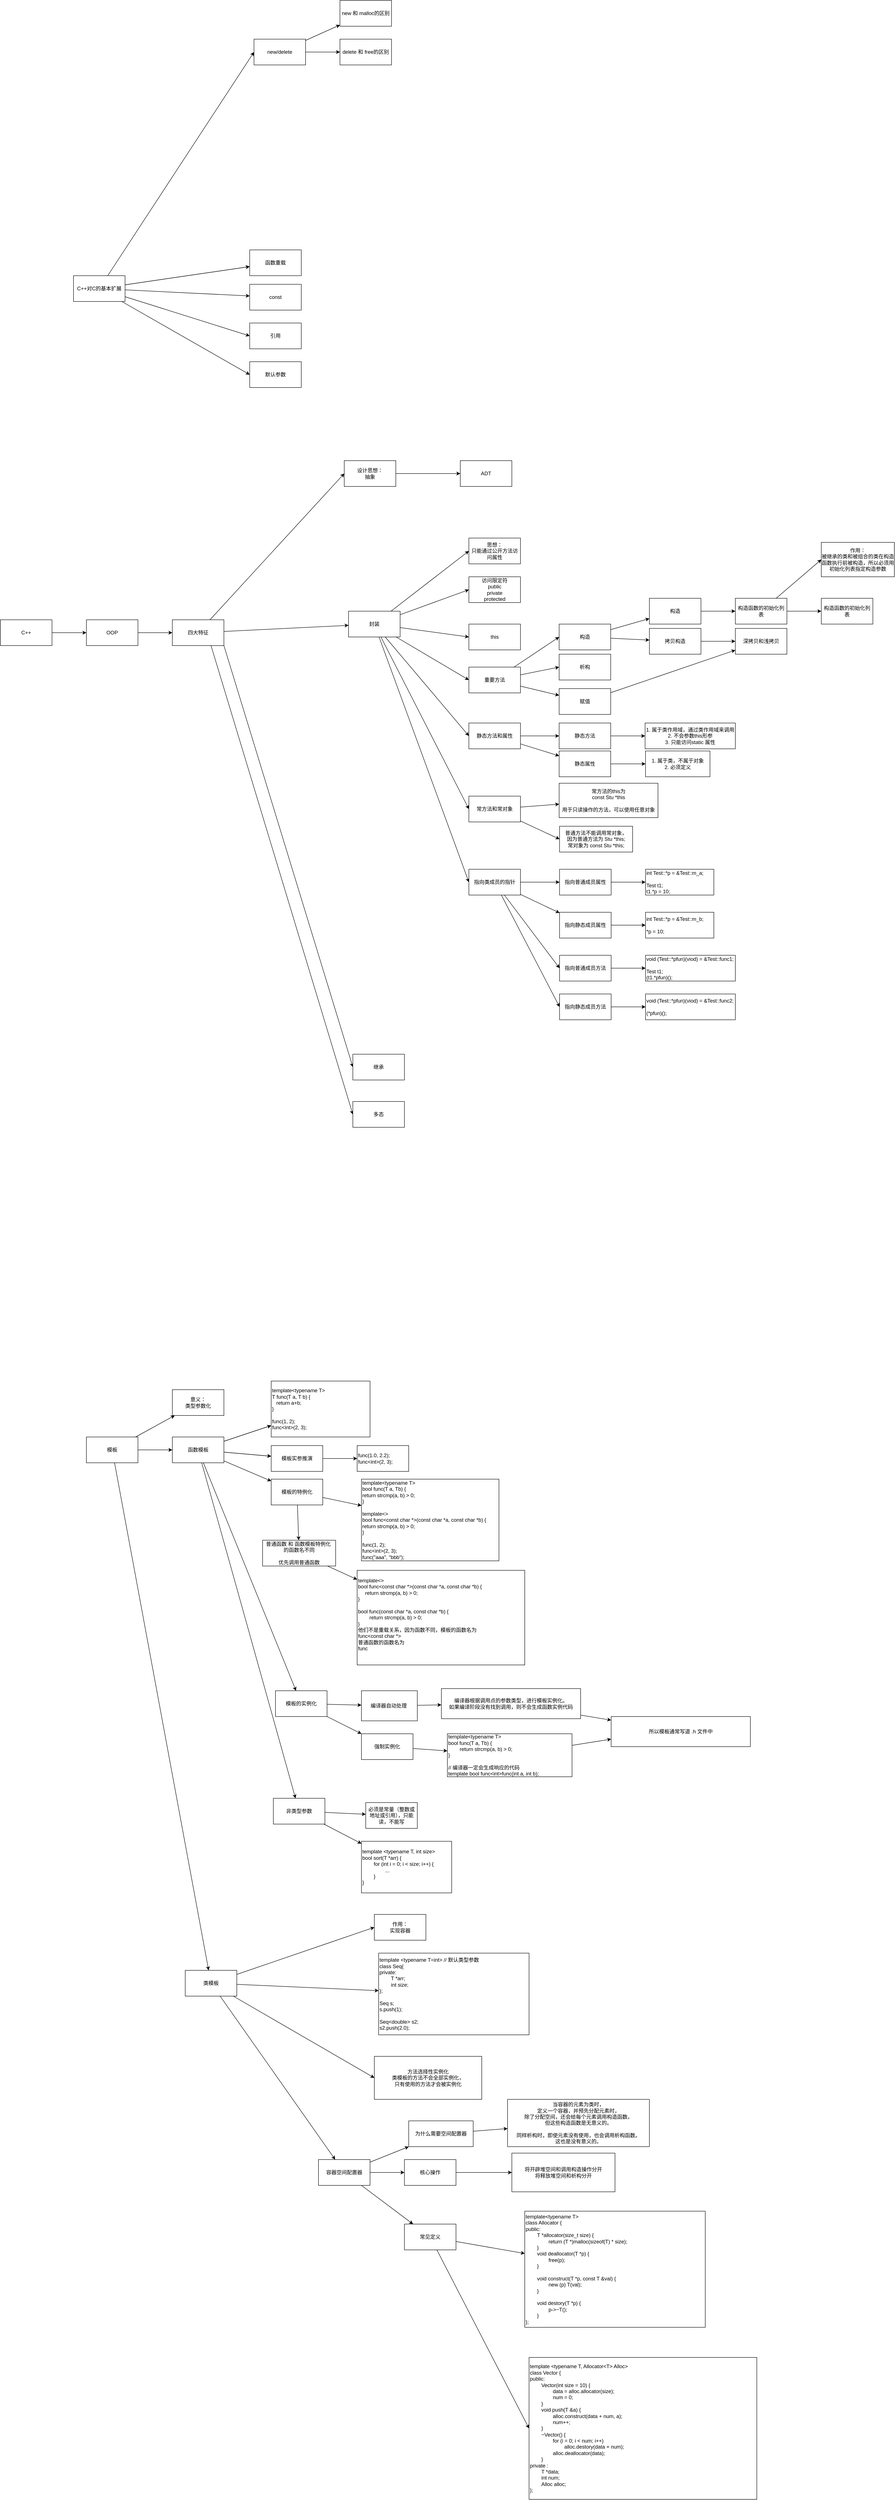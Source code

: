 <mxfile version="20.3.0" type="device"><diagram id="DjnPQWbM5K5IW1WvPu4P" name="第 1 页"><mxGraphModel dx="1135" dy="1884" grid="1" gridSize="10" guides="1" tooltips="1" connect="1" arrows="1" fold="1" page="1" pageScale="1" pageWidth="827" pageHeight="1169" math="0" shadow="0"><root><mxCell id="0"/><mxCell id="1" parent="0"/><mxCell id="Xo86-TXt9yJY_8ii78-q-4" value="" style="rounded=0;orthogonalLoop=1;jettySize=auto;html=1;" parent="1" source="Xo86-TXt9yJY_8ii78-q-1" target="Xo86-TXt9yJY_8ii78-q-3" edge="1"><mxGeometry relative="1" as="geometry"/></mxCell><mxCell id="Xo86-TXt9yJY_8ii78-q-1" value="C++" style="rounded=0;whiteSpace=wrap;html=1;" parent="1" vertex="1"><mxGeometry x="80" y="280" width="120" height="60" as="geometry"/></mxCell><mxCell id="Xo86-TXt9yJY_8ii78-q-6" value="" style="rounded=0;orthogonalLoop=1;jettySize=auto;html=1;" parent="1" source="Xo86-TXt9yJY_8ii78-q-3" target="Xo86-TXt9yJY_8ii78-q-5" edge="1"><mxGeometry relative="1" as="geometry"/></mxCell><mxCell id="Xo86-TXt9yJY_8ii78-q-3" value="OOP" style="rounded=0;whiteSpace=wrap;html=1;" parent="1" vertex="1"><mxGeometry x="280" y="280" width="120" height="60" as="geometry"/></mxCell><mxCell id="Xo86-TXt9yJY_8ii78-q-8" value="" style="rounded=0;orthogonalLoop=1;jettySize=auto;html=1;entryX=0;entryY=0.5;entryDx=0;entryDy=0;" parent="1" source="Xo86-TXt9yJY_8ii78-q-5" target="Xo86-TXt9yJY_8ii78-q-7" edge="1"><mxGeometry relative="1" as="geometry"/></mxCell><mxCell id="Xo86-TXt9yJY_8ii78-q-12" value="" style="rounded=0;orthogonalLoop=1;jettySize=auto;html=1;" parent="1" source="Xo86-TXt9yJY_8ii78-q-5" target="Xo86-TXt9yJY_8ii78-q-11" edge="1"><mxGeometry relative="1" as="geometry"/></mxCell><mxCell id="Xo86-TXt9yJY_8ii78-q-14" value="" style="rounded=0;orthogonalLoop=1;jettySize=auto;html=1;entryX=0;entryY=0.5;entryDx=0;entryDy=0;exitX=1;exitY=1;exitDx=0;exitDy=0;" parent="1" source="Xo86-TXt9yJY_8ii78-q-5" target="Xo86-TXt9yJY_8ii78-q-13" edge="1"><mxGeometry relative="1" as="geometry"/></mxCell><mxCell id="Xo86-TXt9yJY_8ii78-q-16" value="" style="rounded=0;orthogonalLoop=1;jettySize=auto;html=1;entryX=0;entryY=0.5;entryDx=0;entryDy=0;exitX=0.75;exitY=1;exitDx=0;exitDy=0;" parent="1" source="Xo86-TXt9yJY_8ii78-q-5" target="Xo86-TXt9yJY_8ii78-q-15" edge="1"><mxGeometry relative="1" as="geometry"/></mxCell><mxCell id="Xo86-TXt9yJY_8ii78-q-5" value="四大特征" style="rounded=0;whiteSpace=wrap;html=1;" parent="1" vertex="1"><mxGeometry x="480" y="280" width="120" height="60" as="geometry"/></mxCell><mxCell id="Xo86-TXt9yJY_8ii78-q-18" value="" style="rounded=0;orthogonalLoop=1;jettySize=auto;html=1;" parent="1" source="Xo86-TXt9yJY_8ii78-q-7" target="Xo86-TXt9yJY_8ii78-q-17" edge="1"><mxGeometry relative="1" as="geometry"/></mxCell><mxCell id="Xo86-TXt9yJY_8ii78-q-7" value="设计思想：&lt;br&gt;抽象" style="rounded=0;whiteSpace=wrap;html=1;" parent="1" vertex="1"><mxGeometry x="880" y="-90" width="120" height="60" as="geometry"/></mxCell><mxCell id="Xo86-TXt9yJY_8ii78-q-20" value="" style="rounded=0;orthogonalLoop=1;jettySize=auto;html=1;entryX=0;entryY=0.5;entryDx=0;entryDy=0;" parent="1" source="Xo86-TXt9yJY_8ii78-q-11" target="Xo86-TXt9yJY_8ii78-q-19" edge="1"><mxGeometry relative="1" as="geometry"/></mxCell><mxCell id="Xo86-TXt9yJY_8ii78-q-81" style="rounded=0;orthogonalLoop=1;jettySize=auto;html=1;entryX=0;entryY=0.5;entryDx=0;entryDy=0;" parent="1" source="Xo86-TXt9yJY_8ii78-q-11" target="Xo86-TXt9yJY_8ii78-q-21" edge="1"><mxGeometry relative="1" as="geometry"/></mxCell><mxCell id="Xo86-TXt9yJY_8ii78-q-82" style="rounded=0;orthogonalLoop=1;jettySize=auto;html=1;entryX=0;entryY=0.5;entryDx=0;entryDy=0;" parent="1" source="Xo86-TXt9yJY_8ii78-q-11" target="Xo86-TXt9yJY_8ii78-q-24" edge="1"><mxGeometry relative="1" as="geometry"/></mxCell><mxCell id="Xo86-TXt9yJY_8ii78-q-83" style="rounded=0;orthogonalLoop=1;jettySize=auto;html=1;entryX=0;entryY=0.5;entryDx=0;entryDy=0;" parent="1" source="Xo86-TXt9yJY_8ii78-q-11" target="Xo86-TXt9yJY_8ii78-q-26" edge="1"><mxGeometry relative="1" as="geometry"/></mxCell><mxCell id="Xo86-TXt9yJY_8ii78-q-84" style="rounded=0;orthogonalLoop=1;jettySize=auto;html=1;entryX=0;entryY=0.5;entryDx=0;entryDy=0;" parent="1" source="Xo86-TXt9yJY_8ii78-q-11" target="Xo86-TXt9yJY_8ii78-q-60" edge="1"><mxGeometry relative="1" as="geometry"/></mxCell><mxCell id="Xo86-TXt9yJY_8ii78-q-85" style="rounded=0;orthogonalLoop=1;jettySize=auto;html=1;entryX=0;entryY=0.5;entryDx=0;entryDy=0;" parent="1" source="Xo86-TXt9yJY_8ii78-q-11" target="Xo86-TXt9yJY_8ii78-q-71" edge="1"><mxGeometry relative="1" as="geometry"/></mxCell><mxCell id="Xo86-TXt9yJY_8ii78-q-87" value="" style="rounded=0;orthogonalLoop=1;jettySize=auto;html=1;entryX=0;entryY=0.5;entryDx=0;entryDy=0;" parent="1" source="Xo86-TXt9yJY_8ii78-q-11" target="Xo86-TXt9yJY_8ii78-q-86" edge="1"><mxGeometry relative="1" as="geometry"/></mxCell><mxCell id="Xo86-TXt9yJY_8ii78-q-11" value="封装" style="rounded=0;whiteSpace=wrap;html=1;" parent="1" vertex="1"><mxGeometry x="890" y="260" width="120" height="60" as="geometry"/></mxCell><mxCell id="Xo86-TXt9yJY_8ii78-q-13" value="继承" style="rounded=0;whiteSpace=wrap;html=1;" parent="1" vertex="1"><mxGeometry x="900" y="1290" width="120" height="60" as="geometry"/></mxCell><mxCell id="Xo86-TXt9yJY_8ii78-q-15" value="多态" style="rounded=0;whiteSpace=wrap;html=1;" parent="1" vertex="1"><mxGeometry x="900" y="1400" width="120" height="60" as="geometry"/></mxCell><mxCell id="Xo86-TXt9yJY_8ii78-q-17" value="ADT" style="rounded=0;whiteSpace=wrap;html=1;" parent="1" vertex="1"><mxGeometry x="1150" y="-90" width="120" height="60" as="geometry"/></mxCell><mxCell id="Xo86-TXt9yJY_8ii78-q-19" value="思想：&lt;br&gt;只能通过公开方法访问属性" style="rounded=0;whiteSpace=wrap;html=1;" parent="1" vertex="1"><mxGeometry x="1170" y="90" width="120" height="60" as="geometry"/></mxCell><mxCell id="Xo86-TXt9yJY_8ii78-q-21" value="访问限定符&lt;br&gt;public&lt;br&gt;private&lt;br&gt;protected" style="rounded=0;whiteSpace=wrap;html=1;" parent="1" vertex="1"><mxGeometry x="1170" y="180" width="120" height="60" as="geometry"/></mxCell><mxCell id="Xo86-TXt9yJY_8ii78-q-24" value="this" style="rounded=0;whiteSpace=wrap;html=1;" parent="1" vertex="1"><mxGeometry x="1170" y="290" width="120" height="60" as="geometry"/></mxCell><mxCell id="Xo86-TXt9yJY_8ii78-q-29" value="" style="rounded=0;orthogonalLoop=1;jettySize=auto;html=1;entryX=0;entryY=0.5;entryDx=0;entryDy=0;" parent="1" source="Xo86-TXt9yJY_8ii78-q-26" target="Xo86-TXt9yJY_8ii78-q-28" edge="1"><mxGeometry relative="1" as="geometry"/></mxCell><mxCell id="Xo86-TXt9yJY_8ii78-q-31" value="" style="rounded=0;orthogonalLoop=1;jettySize=auto;html=1;entryX=0;entryY=0.5;entryDx=0;entryDy=0;" parent="1" source="Xo86-TXt9yJY_8ii78-q-26" target="Xo86-TXt9yJY_8ii78-q-30" edge="1"><mxGeometry relative="1" as="geometry"/></mxCell><mxCell id="Xo86-TXt9yJY_8ii78-q-39" value="" style="rounded=0;orthogonalLoop=1;jettySize=auto;html=1;" parent="1" source="Xo86-TXt9yJY_8ii78-q-26" target="Xo86-TXt9yJY_8ii78-q-38" edge="1"><mxGeometry relative="1" as="geometry"/></mxCell><mxCell id="Xo86-TXt9yJY_8ii78-q-26" value="重要方法" style="rounded=0;whiteSpace=wrap;html=1;" parent="1" vertex="1"><mxGeometry x="1170" y="390" width="120" height="60" as="geometry"/></mxCell><mxCell id="Xo86-TXt9yJY_8ii78-q-33" value="" style="rounded=0;orthogonalLoop=1;jettySize=auto;html=1;" parent="1" source="Xo86-TXt9yJY_8ii78-q-28" target="Xo86-TXt9yJY_8ii78-q-32" edge="1"><mxGeometry relative="1" as="geometry"/></mxCell><mxCell id="Xo86-TXt9yJY_8ii78-q-35" value="" style="rounded=0;orthogonalLoop=1;jettySize=auto;html=1;" parent="1" source="Xo86-TXt9yJY_8ii78-q-28" target="Xo86-TXt9yJY_8ii78-q-34" edge="1"><mxGeometry relative="1" as="geometry"/></mxCell><mxCell id="Xo86-TXt9yJY_8ii78-q-28" value="构造" style="rounded=0;whiteSpace=wrap;html=1;" parent="1" vertex="1"><mxGeometry x="1380" y="290" width="120" height="60" as="geometry"/></mxCell><mxCell id="Xo86-TXt9yJY_8ii78-q-30" value="析构" style="rounded=0;whiteSpace=wrap;html=1;" parent="1" vertex="1"><mxGeometry x="1380" y="360" width="120" height="60" as="geometry"/></mxCell><mxCell id="Xo86-TXt9yJY_8ii78-q-55" value="" style="rounded=0;orthogonalLoop=1;jettySize=auto;html=1;" parent="1" source="Xo86-TXt9yJY_8ii78-q-32" target="Xo86-TXt9yJY_8ii78-q-54" edge="1"><mxGeometry relative="1" as="geometry"/></mxCell><mxCell id="Xo86-TXt9yJY_8ii78-q-32" value="构造" style="rounded=0;whiteSpace=wrap;html=1;" parent="1" vertex="1"><mxGeometry x="1590" y="230" width="120" height="60" as="geometry"/></mxCell><mxCell id="Xo86-TXt9yJY_8ii78-q-37" value="" style="rounded=0;orthogonalLoop=1;jettySize=auto;html=1;" parent="1" source="Xo86-TXt9yJY_8ii78-q-34" target="Xo86-TXt9yJY_8ii78-q-36" edge="1"><mxGeometry relative="1" as="geometry"/></mxCell><mxCell id="Xo86-TXt9yJY_8ii78-q-34" value="拷贝构造" style="rounded=0;whiteSpace=wrap;html=1;" parent="1" vertex="1"><mxGeometry x="1590" y="300" width="120" height="60" as="geometry"/></mxCell><mxCell id="Xo86-TXt9yJY_8ii78-q-36" value="深拷贝和浅拷贝" style="rounded=0;whiteSpace=wrap;html=1;" parent="1" vertex="1"><mxGeometry x="1790" y="300" width="120" height="60" as="geometry"/></mxCell><mxCell id="Xo86-TXt9yJY_8ii78-q-40" style="rounded=0;orthogonalLoop=1;jettySize=auto;html=1;" parent="1" source="Xo86-TXt9yJY_8ii78-q-38" target="Xo86-TXt9yJY_8ii78-q-36" edge="1"><mxGeometry relative="1" as="geometry"/></mxCell><mxCell id="Xo86-TXt9yJY_8ii78-q-38" value="赋值" style="rounded=0;whiteSpace=wrap;html=1;" parent="1" vertex="1"><mxGeometry x="1380" y="440" width="120" height="60" as="geometry"/></mxCell><mxCell id="Xo86-TXt9yJY_8ii78-q-43" value="" style="rounded=0;orthogonalLoop=1;jettySize=auto;html=1;entryX=0;entryY=0.5;entryDx=0;entryDy=0;" parent="1" source="Xo86-TXt9yJY_8ii78-q-41" target="Xo86-TXt9yJY_8ii78-q-42" edge="1"><mxGeometry relative="1" as="geometry"/></mxCell><mxCell id="Xo86-TXt9yJY_8ii78-q-45" value="" style="rounded=0;orthogonalLoop=1;jettySize=auto;html=1;" parent="1" source="Xo86-TXt9yJY_8ii78-q-41" target="Xo86-TXt9yJY_8ii78-q-44" edge="1"><mxGeometry relative="1" as="geometry"/></mxCell><mxCell id="Xo86-TXt9yJY_8ii78-q-46" value="" style="rounded=0;orthogonalLoop=1;jettySize=auto;html=1;" parent="1" source="Xo86-TXt9yJY_8ii78-q-41" target="Xo86-TXt9yJY_8ii78-q-44" edge="1"><mxGeometry relative="1" as="geometry"/></mxCell><mxCell id="Xo86-TXt9yJY_8ii78-q-48" value="" style="rounded=0;orthogonalLoop=1;jettySize=auto;html=1;" parent="1" source="Xo86-TXt9yJY_8ii78-q-41" target="Xo86-TXt9yJY_8ii78-q-47" edge="1"><mxGeometry relative="1" as="geometry"/></mxCell><mxCell id="Xo86-TXt9yJY_8ii78-q-50" value="" style="rounded=0;orthogonalLoop=1;jettySize=auto;html=1;entryX=0;entryY=0.5;entryDx=0;entryDy=0;" parent="1" source="Xo86-TXt9yJY_8ii78-q-41" target="Xo86-TXt9yJY_8ii78-q-49" edge="1"><mxGeometry relative="1" as="geometry"/></mxCell><mxCell id="Xo86-TXt9yJY_8ii78-q-52" value="" style="rounded=0;orthogonalLoop=1;jettySize=auto;html=1;entryX=0;entryY=0.5;entryDx=0;entryDy=0;" parent="1" source="Xo86-TXt9yJY_8ii78-q-41" target="Xo86-TXt9yJY_8ii78-q-51" edge="1"><mxGeometry relative="1" as="geometry"/></mxCell><mxCell id="Xo86-TXt9yJY_8ii78-q-41" value="C++对C的基本扩展" style="rounded=0;whiteSpace=wrap;html=1;" parent="1" vertex="1"><mxGeometry x="250" y="-520" width="120" height="60" as="geometry"/></mxCell><mxCell id="Y9h3eRXrMILJfTofkGzg-72" value="" style="edgeStyle=none;rounded=0;orthogonalLoop=1;jettySize=auto;html=1;" edge="1" parent="1" source="Xo86-TXt9yJY_8ii78-q-42" target="Y9h3eRXrMILJfTofkGzg-71"><mxGeometry relative="1" as="geometry"/></mxCell><mxCell id="Y9h3eRXrMILJfTofkGzg-74" value="" style="edgeStyle=none;rounded=0;orthogonalLoop=1;jettySize=auto;html=1;" edge="1" parent="1" source="Xo86-TXt9yJY_8ii78-q-42" target="Y9h3eRXrMILJfTofkGzg-73"><mxGeometry relative="1" as="geometry"/></mxCell><mxCell id="Xo86-TXt9yJY_8ii78-q-42" value="new/delete" style="rounded=0;whiteSpace=wrap;html=1;" parent="1" vertex="1"><mxGeometry x="670" y="-1070" width="120" height="60" as="geometry"/></mxCell><mxCell id="Xo86-TXt9yJY_8ii78-q-44" value="函数重载" style="rounded=0;whiteSpace=wrap;html=1;" parent="1" vertex="1"><mxGeometry x="660" y="-580" width="120" height="60" as="geometry"/></mxCell><mxCell id="Xo86-TXt9yJY_8ii78-q-47" value="const" style="rounded=0;whiteSpace=wrap;html=1;" parent="1" vertex="1"><mxGeometry x="660" y="-500" width="120" height="60" as="geometry"/></mxCell><mxCell id="Xo86-TXt9yJY_8ii78-q-49" value="引用" style="rounded=0;whiteSpace=wrap;html=1;" parent="1" vertex="1"><mxGeometry x="660" y="-410" width="120" height="60" as="geometry"/></mxCell><mxCell id="Xo86-TXt9yJY_8ii78-q-51" value="默认参数" style="rounded=0;whiteSpace=wrap;html=1;" parent="1" vertex="1"><mxGeometry x="660" y="-320" width="120" height="60" as="geometry"/></mxCell><mxCell id="Xo86-TXt9yJY_8ii78-q-57" value="" style="rounded=0;orthogonalLoop=1;jettySize=auto;html=1;entryX=0;entryY=0.5;entryDx=0;entryDy=0;" parent="1" source="Xo86-TXt9yJY_8ii78-q-54" target="Xo86-TXt9yJY_8ii78-q-56" edge="1"><mxGeometry relative="1" as="geometry"/></mxCell><mxCell id="Xo86-TXt9yJY_8ii78-q-59" value="" style="rounded=0;orthogonalLoop=1;jettySize=auto;html=1;" parent="1" source="Xo86-TXt9yJY_8ii78-q-54" target="Xo86-TXt9yJY_8ii78-q-58" edge="1"><mxGeometry relative="1" as="geometry"/></mxCell><mxCell id="Xo86-TXt9yJY_8ii78-q-54" value="构造函数的初始化列表" style="rounded=0;whiteSpace=wrap;html=1;" parent="1" vertex="1"><mxGeometry x="1790" y="230" width="120" height="60" as="geometry"/></mxCell><mxCell id="Xo86-TXt9yJY_8ii78-q-56" value="作用：&lt;br&gt;被继承的类和被组合的类在构造函数执行前被构造，所以必须用初始化列表指定构造参数" style="whiteSpace=wrap;html=1;rounded=0;" parent="1" vertex="1"><mxGeometry x="1990" y="100" width="170" height="80" as="geometry"/></mxCell><mxCell id="Xo86-TXt9yJY_8ii78-q-58" value="构造函数的初始化列表" style="rounded=0;whiteSpace=wrap;html=1;" parent="1" vertex="1"><mxGeometry x="1990" y="230" width="120" height="60" as="geometry"/></mxCell><mxCell id="Xo86-TXt9yJY_8ii78-q-63" value="" style="rounded=0;orthogonalLoop=1;jettySize=auto;html=1;" parent="1" source="Xo86-TXt9yJY_8ii78-q-60" target="Xo86-TXt9yJY_8ii78-q-62" edge="1"><mxGeometry relative="1" as="geometry"/></mxCell><mxCell id="Xo86-TXt9yJY_8ii78-q-67" value="" style="rounded=0;orthogonalLoop=1;jettySize=auto;html=1;" parent="1" source="Xo86-TXt9yJY_8ii78-q-60" target="Xo86-TXt9yJY_8ii78-q-66" edge="1"><mxGeometry relative="1" as="geometry"/></mxCell><mxCell id="Xo86-TXt9yJY_8ii78-q-60" value="静态方法和属性" style="rounded=0;whiteSpace=wrap;html=1;" parent="1" vertex="1"><mxGeometry x="1170" y="520" width="120" height="60" as="geometry"/></mxCell><mxCell id="Xo86-TXt9yJY_8ii78-q-65" value="" style="rounded=0;orthogonalLoop=1;jettySize=auto;html=1;" parent="1" source="Xo86-TXt9yJY_8ii78-q-62" target="Xo86-TXt9yJY_8ii78-q-64" edge="1"><mxGeometry relative="1" as="geometry"/></mxCell><mxCell id="Xo86-TXt9yJY_8ii78-q-62" value="静态方法" style="rounded=0;whiteSpace=wrap;html=1;" parent="1" vertex="1"><mxGeometry x="1380" y="520" width="120" height="60" as="geometry"/></mxCell><mxCell id="Xo86-TXt9yJY_8ii78-q-64" value="1. 属于类作用域，通过类作用域来调用&lt;br&gt;2. 不会参数this形参&lt;br&gt;3. 只能访问static 属性" style="rounded=0;whiteSpace=wrap;html=1;" parent="1" vertex="1"><mxGeometry x="1580" y="520" width="210" height="60" as="geometry"/></mxCell><mxCell id="Xo86-TXt9yJY_8ii78-q-69" value="" style="rounded=0;orthogonalLoop=1;jettySize=auto;html=1;" parent="1" source="Xo86-TXt9yJY_8ii78-q-66" target="Xo86-TXt9yJY_8ii78-q-68" edge="1"><mxGeometry relative="1" as="geometry"/></mxCell><mxCell id="Xo86-TXt9yJY_8ii78-q-66" value="静态属性" style="rounded=0;whiteSpace=wrap;html=1;" parent="1" vertex="1"><mxGeometry x="1380" y="585" width="120" height="60" as="geometry"/></mxCell><mxCell id="Xo86-TXt9yJY_8ii78-q-68" value="1. 属于类，不属于对象&lt;br&gt;2. 必须定义" style="rounded=0;whiteSpace=wrap;html=1;" parent="1" vertex="1"><mxGeometry x="1581" y="585" width="150" height="60" as="geometry"/></mxCell><mxCell id="Xo86-TXt9yJY_8ii78-q-74" value="" style="rounded=0;orthogonalLoop=1;jettySize=auto;html=1;" parent="1" source="Xo86-TXt9yJY_8ii78-q-71" target="Xo86-TXt9yJY_8ii78-q-73" edge="1"><mxGeometry relative="1" as="geometry"/></mxCell><mxCell id="Xo86-TXt9yJY_8ii78-q-76" value="" style="rounded=0;orthogonalLoop=1;jettySize=auto;html=1;entryX=0;entryY=0.5;entryDx=0;entryDy=0;" parent="1" source="Xo86-TXt9yJY_8ii78-q-71" target="Xo86-TXt9yJY_8ii78-q-75" edge="1"><mxGeometry relative="1" as="geometry"/></mxCell><mxCell id="Xo86-TXt9yJY_8ii78-q-71" value="常方法和常对象" style="rounded=0;whiteSpace=wrap;html=1;" parent="1" vertex="1"><mxGeometry x="1170" y="690" width="120" height="60" as="geometry"/></mxCell><mxCell id="Xo86-TXt9yJY_8ii78-q-73" value="常方法的this为&lt;br&gt;const Stu *this&lt;br&gt;&lt;br&gt;用于只读操作的方法，可以使用任意对象" style="rounded=0;whiteSpace=wrap;html=1;" parent="1" vertex="1"><mxGeometry x="1380" y="660" width="230" height="80" as="geometry"/></mxCell><mxCell id="Xo86-TXt9yJY_8ii78-q-75" value="普通方法不能调用常对象，&lt;br&gt;因为普通方法为 Stu *this;&lt;br&gt;常对象为 const Stu *this;" style="rounded=0;whiteSpace=wrap;html=1;" parent="1" vertex="1"><mxGeometry x="1381" y="760" width="170" height="60" as="geometry"/></mxCell><mxCell id="Xo86-TXt9yJY_8ii78-q-89" value="" style="rounded=0;orthogonalLoop=1;jettySize=auto;html=1;" parent="1" source="Xo86-TXt9yJY_8ii78-q-86" target="Xo86-TXt9yJY_8ii78-q-88" edge="1"><mxGeometry relative="1" as="geometry"/></mxCell><mxCell id="Xo86-TXt9yJY_8ii78-q-93" value="" style="rounded=0;orthogonalLoop=1;jettySize=auto;html=1;" parent="1" source="Xo86-TXt9yJY_8ii78-q-86" target="Xo86-TXt9yJY_8ii78-q-92" edge="1"><mxGeometry relative="1" as="geometry"/></mxCell><mxCell id="Xo86-TXt9yJY_8ii78-q-97" value="" style="rounded=0;orthogonalLoop=1;jettySize=auto;html=1;entryX=0;entryY=0.5;entryDx=0;entryDy=0;" parent="1" source="Xo86-TXt9yJY_8ii78-q-86" target="Xo86-TXt9yJY_8ii78-q-96" edge="1"><mxGeometry relative="1" as="geometry"/></mxCell><mxCell id="Xo86-TXt9yJY_8ii78-q-101" style="rounded=0;orthogonalLoop=1;jettySize=auto;html=1;entryX=0;entryY=0.5;entryDx=0;entryDy=0;" parent="1" source="Xo86-TXt9yJY_8ii78-q-86" target="Xo86-TXt9yJY_8ii78-q-100" edge="1"><mxGeometry relative="1" as="geometry"/></mxCell><mxCell id="Xo86-TXt9yJY_8ii78-q-86" value="指向类成员的指针" style="rounded=0;whiteSpace=wrap;html=1;" parent="1" vertex="1"><mxGeometry x="1170" y="860" width="120" height="60" as="geometry"/></mxCell><mxCell id="Xo86-TXt9yJY_8ii78-q-91" value="" style="rounded=0;orthogonalLoop=1;jettySize=auto;html=1;" parent="1" source="Xo86-TXt9yJY_8ii78-q-88" target="Xo86-TXt9yJY_8ii78-q-90" edge="1"><mxGeometry relative="1" as="geometry"/></mxCell><mxCell id="Xo86-TXt9yJY_8ii78-q-88" value="指向普通成员属性" style="rounded=0;whiteSpace=wrap;html=1;" parent="1" vertex="1"><mxGeometry x="1381" y="860" width="120" height="60" as="geometry"/></mxCell><mxCell id="Xo86-TXt9yJY_8ii78-q-90" value="int Test::*p = &amp;amp;Test::m_a;&lt;br&gt;&lt;br&gt;Test t1;&lt;br&gt;t1.*p = 10;&amp;nbsp;" style="rounded=0;whiteSpace=wrap;html=1;align=left;" parent="1" vertex="1"><mxGeometry x="1581" y="860" width="159" height="60" as="geometry"/></mxCell><mxCell id="Xo86-TXt9yJY_8ii78-q-95" value="" style="rounded=0;orthogonalLoop=1;jettySize=auto;html=1;" parent="1" source="Xo86-TXt9yJY_8ii78-q-92" target="Xo86-TXt9yJY_8ii78-q-94" edge="1"><mxGeometry relative="1" as="geometry"/></mxCell><mxCell id="Xo86-TXt9yJY_8ii78-q-92" value="指向静态成员属性" style="rounded=0;whiteSpace=wrap;html=1;" parent="1" vertex="1"><mxGeometry x="1381" y="960" width="120" height="60" as="geometry"/></mxCell><mxCell id="Xo86-TXt9yJY_8ii78-q-94" value="int Test::*p = &amp;amp;Test::m_b;&lt;br&gt;&lt;br&gt;&lt;div style=&quot;&quot;&gt;&lt;span style=&quot;background-color: initial;&quot;&gt;*p = 10;&lt;/span&gt;&lt;/div&gt;" style="rounded=0;whiteSpace=wrap;html=1;align=left;" parent="1" vertex="1"><mxGeometry x="1581" y="960" width="159" height="60" as="geometry"/></mxCell><mxCell id="Xo86-TXt9yJY_8ii78-q-99" value="" style="rounded=0;orthogonalLoop=1;jettySize=auto;html=1;" parent="1" source="Xo86-TXt9yJY_8ii78-q-96" target="Xo86-TXt9yJY_8ii78-q-98" edge="1"><mxGeometry relative="1" as="geometry"/></mxCell><mxCell id="Xo86-TXt9yJY_8ii78-q-96" value="指向普通成员方法" style="rounded=0;whiteSpace=wrap;html=1;" parent="1" vertex="1"><mxGeometry x="1381" y="1060" width="120" height="60" as="geometry"/></mxCell><mxCell id="Xo86-TXt9yJY_8ii78-q-98" value="void (Test::*pfun)(viod) = &amp;amp;Test::func1;&lt;br&gt;&lt;br&gt;Test t1;&lt;br&gt;(t1.*pfun)();" style="rounded=0;whiteSpace=wrap;html=1;align=left;" parent="1" vertex="1"><mxGeometry x="1581" y="1060" width="209" height="60" as="geometry"/></mxCell><mxCell id="Xo86-TXt9yJY_8ii78-q-103" value="" style="rounded=0;orthogonalLoop=1;jettySize=auto;html=1;" parent="1" source="Xo86-TXt9yJY_8ii78-q-100" target="Xo86-TXt9yJY_8ii78-q-102" edge="1"><mxGeometry relative="1" as="geometry"/></mxCell><mxCell id="Xo86-TXt9yJY_8ii78-q-100" value="指向静态成员方法" style="rounded=0;whiteSpace=wrap;html=1;" parent="1" vertex="1"><mxGeometry x="1381" y="1150" width="120" height="60" as="geometry"/></mxCell><mxCell id="Xo86-TXt9yJY_8ii78-q-102" value="&lt;span style=&quot;&quot;&gt;void (Test::*pfun)(viod) = &amp;amp;Test::func2;&lt;/span&gt;&lt;br style=&quot;&quot;&gt;&lt;br style=&quot;&quot;&gt;(*pfun)();" style="rounded=0;whiteSpace=wrap;html=1;align=left;" parent="1" vertex="1"><mxGeometry x="1581" y="1150" width="209" height="60" as="geometry"/></mxCell><mxCell id="Xo86-TXt9yJY_8ii78-q-107" value="" style="rounded=0;orthogonalLoop=1;jettySize=auto;html=1;" parent="1" source="Xo86-TXt9yJY_8ii78-q-104" target="Xo86-TXt9yJY_8ii78-q-106" edge="1"><mxGeometry relative="1" as="geometry"/></mxCell><mxCell id="Y9h3eRXrMILJfTofkGzg-2" value="" style="rounded=0;orthogonalLoop=1;jettySize=auto;html=1;" edge="1" parent="1" source="Xo86-TXt9yJY_8ii78-q-104" target="Y9h3eRXrMILJfTofkGzg-1"><mxGeometry relative="1" as="geometry"/></mxCell><mxCell id="Y9h3eRXrMILJfTofkGzg-35" value="" style="edgeStyle=none;rounded=0;orthogonalLoop=1;jettySize=auto;html=1;" edge="1" parent="1" source="Xo86-TXt9yJY_8ii78-q-104" target="Y9h3eRXrMILJfTofkGzg-34"><mxGeometry relative="1" as="geometry"/></mxCell><mxCell id="Xo86-TXt9yJY_8ii78-q-104" value="模板" style="rounded=0;whiteSpace=wrap;html=1;" parent="1" vertex="1"><mxGeometry x="280" y="2180" width="120" height="60" as="geometry"/></mxCell><mxCell id="Y9h3eRXrMILJfTofkGzg-4" value="" style="edgeStyle=none;rounded=0;orthogonalLoop=1;jettySize=auto;html=1;" edge="1" parent="1" source="Xo86-TXt9yJY_8ii78-q-106" target="Y9h3eRXrMILJfTofkGzg-3"><mxGeometry relative="1" as="geometry"/></mxCell><mxCell id="Y9h3eRXrMILJfTofkGzg-5" value="" style="edgeStyle=none;rounded=0;orthogonalLoop=1;jettySize=auto;html=1;" edge="1" parent="1" source="Xo86-TXt9yJY_8ii78-q-106" target="Y9h3eRXrMILJfTofkGzg-3"><mxGeometry relative="1" as="geometry"/></mxCell><mxCell id="Y9h3eRXrMILJfTofkGzg-7" value="" style="edgeStyle=none;rounded=0;orthogonalLoop=1;jettySize=auto;html=1;" edge="1" parent="1" source="Xo86-TXt9yJY_8ii78-q-106" target="Y9h3eRXrMILJfTofkGzg-6"><mxGeometry relative="1" as="geometry"/></mxCell><mxCell id="Y9h3eRXrMILJfTofkGzg-9" value="" style="edgeStyle=none;rounded=0;orthogonalLoop=1;jettySize=auto;html=1;" edge="1" parent="1" source="Xo86-TXt9yJY_8ii78-q-106" target="Y9h3eRXrMILJfTofkGzg-8"><mxGeometry relative="1" as="geometry"/></mxCell><mxCell id="Y9h3eRXrMILJfTofkGzg-21" value="" style="edgeStyle=none;rounded=0;orthogonalLoop=1;jettySize=auto;html=1;" edge="1" parent="1" source="Xo86-TXt9yJY_8ii78-q-106" target="Y9h3eRXrMILJfTofkGzg-20"><mxGeometry relative="1" as="geometry"/></mxCell><mxCell id="Y9h3eRXrMILJfTofkGzg-36" value="" style="edgeStyle=none;rounded=0;orthogonalLoop=1;jettySize=auto;html=1;" edge="1" parent="1" source="Xo86-TXt9yJY_8ii78-q-106" target="Y9h3eRXrMILJfTofkGzg-6"><mxGeometry relative="1" as="geometry"/></mxCell><mxCell id="Y9h3eRXrMILJfTofkGzg-38" value="" style="edgeStyle=none;rounded=0;orthogonalLoop=1;jettySize=auto;html=1;" edge="1" parent="1" source="Xo86-TXt9yJY_8ii78-q-106" target="Y9h3eRXrMILJfTofkGzg-37"><mxGeometry relative="1" as="geometry"/></mxCell><mxCell id="Xo86-TXt9yJY_8ii78-q-106" value="函数模板" style="rounded=0;whiteSpace=wrap;html=1;" parent="1" vertex="1"><mxGeometry x="480" y="2180" width="120" height="60" as="geometry"/></mxCell><mxCell id="Y9h3eRXrMILJfTofkGzg-1" value="意义：&lt;br&gt;类型参数化" style="rounded=0;whiteSpace=wrap;html=1;" vertex="1" parent="1"><mxGeometry x="480" y="2070" width="120" height="60" as="geometry"/></mxCell><mxCell id="Y9h3eRXrMILJfTofkGzg-3" value="template&amp;lt;typename T&amp;gt;&lt;br&gt;T func(T a, T b) {&lt;br&gt;&amp;nbsp; &amp;nbsp;return a+b;&lt;br&gt;}&lt;br&gt;&lt;br&gt;func(1, 2);&lt;br&gt;func&amp;lt;int&amp;gt;(2, 3);" style="rounded=0;whiteSpace=wrap;html=1;align=left;" vertex="1" parent="1"><mxGeometry x="710" y="2050" width="230" height="130" as="geometry"/></mxCell><mxCell id="Y9h3eRXrMILJfTofkGzg-17" value="" style="edgeStyle=none;rounded=0;orthogonalLoop=1;jettySize=auto;html=1;" edge="1" parent="1" source="Y9h3eRXrMILJfTofkGzg-6" target="Y9h3eRXrMILJfTofkGzg-16"><mxGeometry relative="1" as="geometry"/></mxCell><mxCell id="Y9h3eRXrMILJfTofkGzg-6" value="模板实参推演" style="rounded=0;whiteSpace=wrap;html=1;" vertex="1" parent="1"><mxGeometry x="710" y="2200" width="120" height="60" as="geometry"/></mxCell><mxCell id="Y9h3eRXrMILJfTofkGzg-11" value="" style="edgeStyle=none;rounded=0;orthogonalLoop=1;jettySize=auto;html=1;" edge="1" parent="1" source="Y9h3eRXrMILJfTofkGzg-8" target="Y9h3eRXrMILJfTofkGzg-10"><mxGeometry relative="1" as="geometry"/></mxCell><mxCell id="Y9h3eRXrMILJfTofkGzg-13" value="" style="edgeStyle=none;rounded=0;orthogonalLoop=1;jettySize=auto;html=1;" edge="1" parent="1" source="Y9h3eRXrMILJfTofkGzg-8" target="Y9h3eRXrMILJfTofkGzg-12"><mxGeometry relative="1" as="geometry"/></mxCell><mxCell id="Y9h3eRXrMILJfTofkGzg-8" value="模板的特例化" style="rounded=0;whiteSpace=wrap;html=1;" vertex="1" parent="1"><mxGeometry x="710" y="2278" width="120" height="60" as="geometry"/></mxCell><mxCell id="Y9h3eRXrMILJfTofkGzg-10" value="template&amp;lt;typename T&amp;gt;&lt;br&gt;bool func(T a, Tb) {&lt;br&gt;&lt;span style=&quot;&quot;&gt;&#9;&lt;/span&gt;return strcmp(a, b) &amp;gt; 0;&lt;br&gt;}&lt;br style=&quot;&quot;&gt;&lt;br&gt;template&amp;lt;&amp;gt;&lt;br&gt;bool func&amp;lt;const char *&amp;gt;(const char *a, const char *b) {&lt;br&gt;&lt;span style=&quot;&quot;&gt;&#9;&lt;/span&gt;return strcmp(a, b) &amp;gt; 0;&lt;br&gt;}&lt;br&gt;&lt;br style=&quot;&quot;&gt;&lt;span style=&quot;&quot;&gt;func(1, 2);&lt;/span&gt;&lt;br style=&quot;&quot;&gt;&lt;span style=&quot;&quot;&gt;func&amp;lt;int&amp;gt;(2, 3);&lt;br&gt;func(&quot;aaa&quot;, &quot;bbb&quot;);&lt;br&gt;&lt;/span&gt;" style="rounded=0;whiteSpace=wrap;html=1;align=left;" vertex="1" parent="1"><mxGeometry x="920" y="2278" width="320" height="190" as="geometry"/></mxCell><mxCell id="Y9h3eRXrMILJfTofkGzg-15" value="" style="edgeStyle=none;rounded=0;orthogonalLoop=1;jettySize=auto;html=1;" edge="1" parent="1" source="Y9h3eRXrMILJfTofkGzg-12" target="Y9h3eRXrMILJfTofkGzg-14"><mxGeometry relative="1" as="geometry"/></mxCell><mxCell id="Y9h3eRXrMILJfTofkGzg-12" value="普通函数 和 函数模板特例化&amp;nbsp;&lt;br&gt;的函数名不同&lt;br&gt;&lt;br&gt;优先调用普通函数" style="rounded=0;whiteSpace=wrap;html=1;" vertex="1" parent="1"><mxGeometry x="690" y="2420" width="170" height="60" as="geometry"/></mxCell><mxCell id="Y9h3eRXrMILJfTofkGzg-14" value="&lt;span style=&quot;&quot;&gt;template&amp;lt;&amp;gt;&lt;/span&gt;&lt;br style=&quot;&quot;&gt;&lt;div style=&quot;&quot;&gt;&lt;span style=&quot;background-color: initial;&quot;&gt;bool func&amp;lt;const char *&amp;gt;(const char *a, const char *b) {&lt;/span&gt;&lt;/div&gt;&lt;span style=&quot;&quot;&gt;&lt;/span&gt;&lt;span style=&quot;&quot;&gt;&amp;nbsp; &amp;nbsp; &amp;nbsp;return strcmp(a, b) &amp;gt; 0;&lt;/span&gt;&lt;br style=&quot;&quot;&gt;&lt;span style=&quot;&quot;&gt;}&lt;br&gt;&lt;br&gt;bool func(const char *a, const char *b) {&lt;br&gt;&lt;span style=&quot;white-space: pre;&quot;&gt;&#9;&lt;/span&gt;return strcmp(a, b) &amp;gt; 0;&lt;br&gt;}&lt;br&gt;他们不是重载关系，因为函数不同，模板的函数名为&lt;br&gt;func&amp;lt;const char *&amp;gt;&lt;br&gt;普通函数的函数名为&lt;br&gt;func&lt;br&gt;&lt;br&gt;&lt;/span&gt;" style="rounded=0;whiteSpace=wrap;html=1;align=left;" vertex="1" parent="1"><mxGeometry x="910" y="2490" width="390" height="220" as="geometry"/></mxCell><mxCell id="Y9h3eRXrMILJfTofkGzg-16" value="&lt;span style=&quot;&quot;&gt;func(1.0, 2.2);&lt;/span&gt;&lt;br style=&quot;&quot;&gt;&lt;span style=&quot;&quot;&gt;func&amp;lt;int&amp;gt;(2, 3);&lt;/span&gt;" style="rounded=0;whiteSpace=wrap;html=1;align=left;" vertex="1" parent="1"><mxGeometry x="910" y="2200" width="120" height="60" as="geometry"/></mxCell><mxCell id="Y9h3eRXrMILJfTofkGzg-24" value="" style="edgeStyle=none;rounded=0;orthogonalLoop=1;jettySize=auto;html=1;" edge="1" parent="1" source="Y9h3eRXrMILJfTofkGzg-20" target="Y9h3eRXrMILJfTofkGzg-23"><mxGeometry relative="1" as="geometry"/></mxCell><mxCell id="Y9h3eRXrMILJfTofkGzg-28" value="" style="edgeStyle=none;rounded=0;orthogonalLoop=1;jettySize=auto;html=1;" edge="1" parent="1" source="Y9h3eRXrMILJfTofkGzg-20" target="Y9h3eRXrMILJfTofkGzg-27"><mxGeometry relative="1" as="geometry"/></mxCell><mxCell id="Y9h3eRXrMILJfTofkGzg-20" value="模板的实例化" style="rounded=0;whiteSpace=wrap;html=1;" vertex="1" parent="1"><mxGeometry x="720" y="2770" width="120" height="60" as="geometry"/></mxCell><mxCell id="Y9h3eRXrMILJfTofkGzg-26" value="" style="edgeStyle=none;rounded=0;orthogonalLoop=1;jettySize=auto;html=1;" edge="1" parent="1" source="Y9h3eRXrMILJfTofkGzg-23" target="Y9h3eRXrMILJfTofkGzg-25"><mxGeometry relative="1" as="geometry"/></mxCell><mxCell id="Y9h3eRXrMILJfTofkGzg-23" value="编译器自动处理&amp;nbsp;" style="rounded=0;whiteSpace=wrap;html=1;" vertex="1" parent="1"><mxGeometry x="920" y="2770" width="130" height="70" as="geometry"/></mxCell><mxCell id="Y9h3eRXrMILJfTofkGzg-32" value="" style="edgeStyle=none;rounded=0;orthogonalLoop=1;jettySize=auto;html=1;" edge="1" parent="1" source="Y9h3eRXrMILJfTofkGzg-25" target="Y9h3eRXrMILJfTofkGzg-31"><mxGeometry relative="1" as="geometry"/></mxCell><mxCell id="Y9h3eRXrMILJfTofkGzg-25" value="编译器根据调用点的参数类型，进行模板实例化。&lt;br&gt;如果编译阶段没有找到调用，则不会生成函数实例代码" style="rounded=0;whiteSpace=wrap;html=1;" vertex="1" parent="1"><mxGeometry x="1106" y="2765" width="324" height="70" as="geometry"/></mxCell><mxCell id="Y9h3eRXrMILJfTofkGzg-30" value="" style="edgeStyle=none;rounded=0;orthogonalLoop=1;jettySize=auto;html=1;" edge="1" parent="1" source="Y9h3eRXrMILJfTofkGzg-27" target="Y9h3eRXrMILJfTofkGzg-29"><mxGeometry relative="1" as="geometry"/></mxCell><mxCell id="Y9h3eRXrMILJfTofkGzg-27" value="强制实例化" style="rounded=0;whiteSpace=wrap;html=1;" vertex="1" parent="1"><mxGeometry x="920" y="2870" width="120" height="60" as="geometry"/></mxCell><mxCell id="Y9h3eRXrMILJfTofkGzg-33" style="edgeStyle=none;rounded=0;orthogonalLoop=1;jettySize=auto;html=1;entryX=0;entryY=0.75;entryDx=0;entryDy=0;" edge="1" parent="1" source="Y9h3eRXrMILJfTofkGzg-29" target="Y9h3eRXrMILJfTofkGzg-31"><mxGeometry relative="1" as="geometry"/></mxCell><mxCell id="Y9h3eRXrMILJfTofkGzg-29" value="&lt;span style=&quot;&quot;&gt;template&amp;lt;typename T&amp;gt;&lt;/span&gt;&lt;br style=&quot;&quot;&gt;&lt;span style=&quot;&quot;&gt;bool func(T a, Tb) {&lt;/span&gt;&lt;br style=&quot;&quot;&gt;&lt;span style=&quot;&quot;&gt;&lt;/span&gt;&lt;span style=&quot;&quot;&gt;&lt;span style=&quot;white-space: pre;&quot;&gt;&#9;&lt;/span&gt;return strcmp(a, b) &amp;gt; 0;&lt;/span&gt;&lt;br style=&quot;&quot;&gt;&lt;span style=&quot;&quot;&gt;}&lt;br&gt;&lt;br&gt;// 编译器一定会生成响应的代码&lt;br&gt;template bool func&amp;lt;int&amp;gt;func(int a, int b);&lt;br&gt;&lt;/span&gt;" style="rounded=0;whiteSpace=wrap;html=1;align=left;" vertex="1" parent="1"><mxGeometry x="1120" y="2870" width="290" height="100" as="geometry"/></mxCell><mxCell id="Y9h3eRXrMILJfTofkGzg-31" value="所以模板通常写道 .h 文件中" style="rounded=0;whiteSpace=wrap;html=1;" vertex="1" parent="1"><mxGeometry x="1501" y="2830" width="324" height="70" as="geometry"/></mxCell><mxCell id="Y9h3eRXrMILJfTofkGzg-47" value="" style="edgeStyle=none;rounded=0;orthogonalLoop=1;jettySize=auto;html=1;entryX=0;entryY=0.5;entryDx=0;entryDy=0;" edge="1" parent="1" source="Y9h3eRXrMILJfTofkGzg-34" target="Y9h3eRXrMILJfTofkGzg-46"><mxGeometry relative="1" as="geometry"/></mxCell><mxCell id="Y9h3eRXrMILJfTofkGzg-49" value="" style="edgeStyle=none;rounded=0;orthogonalLoop=1;jettySize=auto;html=1;" edge="1" parent="1" source="Y9h3eRXrMILJfTofkGzg-34" target="Y9h3eRXrMILJfTofkGzg-48"><mxGeometry relative="1" as="geometry"/></mxCell><mxCell id="Y9h3eRXrMILJfTofkGzg-51" value="" style="edgeStyle=none;rounded=0;orthogonalLoop=1;jettySize=auto;html=1;entryX=0;entryY=0.5;entryDx=0;entryDy=0;" edge="1" parent="1" source="Y9h3eRXrMILJfTofkGzg-34" target="Y9h3eRXrMILJfTofkGzg-50"><mxGeometry relative="1" as="geometry"/></mxCell><mxCell id="Y9h3eRXrMILJfTofkGzg-53" value="" style="edgeStyle=none;rounded=0;orthogonalLoop=1;jettySize=auto;html=1;" edge="1" parent="1" source="Y9h3eRXrMILJfTofkGzg-34" target="Y9h3eRXrMILJfTofkGzg-52"><mxGeometry relative="1" as="geometry"/></mxCell><mxCell id="Y9h3eRXrMILJfTofkGzg-34" value="类模板" style="rounded=0;whiteSpace=wrap;html=1;" vertex="1" parent="1"><mxGeometry x="510" y="3420" width="120" height="60" as="geometry"/></mxCell><mxCell id="Y9h3eRXrMILJfTofkGzg-40" value="" style="edgeStyle=none;rounded=0;orthogonalLoop=1;jettySize=auto;html=1;" edge="1" parent="1" source="Y9h3eRXrMILJfTofkGzg-37" target="Y9h3eRXrMILJfTofkGzg-39"><mxGeometry relative="1" as="geometry"/></mxCell><mxCell id="Y9h3eRXrMILJfTofkGzg-45" value="" style="edgeStyle=none;rounded=0;orthogonalLoop=1;jettySize=auto;html=1;" edge="1" parent="1" source="Y9h3eRXrMILJfTofkGzg-37" target="Y9h3eRXrMILJfTofkGzg-44"><mxGeometry relative="1" as="geometry"/></mxCell><mxCell id="Y9h3eRXrMILJfTofkGzg-37" value="非类型参数" style="rounded=0;whiteSpace=wrap;html=1;" vertex="1" parent="1"><mxGeometry x="715" y="3020" width="120" height="60" as="geometry"/></mxCell><mxCell id="Y9h3eRXrMILJfTofkGzg-39" value="必须是常量（整数或地址或引用），只能读，不能写" style="rounded=0;whiteSpace=wrap;html=1;" vertex="1" parent="1"><mxGeometry x="930" y="3030" width="120" height="60" as="geometry"/></mxCell><mxCell id="Y9h3eRXrMILJfTofkGzg-44" value="template &amp;lt;typename T, int size&amp;gt;&lt;br&gt;bool sort(T *arr) {&lt;br&gt;&lt;span style=&quot;white-space: pre;&quot;&gt;&#9;&lt;/span&gt;for (int i = 0; i &amp;lt; size; i++) {&lt;br&gt;&lt;span style=&quot;white-space: pre;&quot;&gt;&#9;&lt;/span&gt;&lt;span style=&quot;white-space: pre;&quot;&gt;&#9;&lt;/span&gt;...&lt;br&gt;&lt;span style=&quot;white-space: pre;&quot;&gt;&#9;&lt;/span&gt;}&lt;br&gt;}&lt;br&gt;" style="rounded=0;whiteSpace=wrap;html=1;align=left;" vertex="1" parent="1"><mxGeometry x="920" y="3120" width="210" height="120" as="geometry"/></mxCell><mxCell id="Y9h3eRXrMILJfTofkGzg-46" value="作用：&lt;br&gt;实现容器" style="rounded=0;whiteSpace=wrap;html=1;" vertex="1" parent="1"><mxGeometry x="950" y="3290" width="120" height="60" as="geometry"/></mxCell><mxCell id="Y9h3eRXrMILJfTofkGzg-48" value="template &amp;lt;typename T=int&amp;gt; // 默认类型参数&lt;br&gt;class Seq{&lt;br&gt;private:&lt;br&gt;&lt;span style=&quot;white-space: pre;&quot;&gt;&#9;&lt;/span&gt;T *arr;&lt;br&gt;&lt;span style=&quot;white-space: pre;&quot;&gt;&#9;&lt;/span&gt;int size;&lt;br&gt;};&lt;br&gt;&lt;br&gt;Seq s;&lt;br&gt;s.push(1);&lt;br&gt;&lt;br&gt;Seq&amp;lt;double&amp;gt; s2;&lt;br&gt;s2.push(2.0);&lt;br&gt;" style="rounded=0;whiteSpace=wrap;html=1;align=left;" vertex="1" parent="1"><mxGeometry x="960" y="3380" width="350" height="190" as="geometry"/></mxCell><mxCell id="Y9h3eRXrMILJfTofkGzg-50" value="方法选择性实例化&lt;br&gt;类模板的方法不会全部实例化，&lt;br&gt;只有使用的方法才会被实例化" style="rounded=0;whiteSpace=wrap;html=1;" vertex="1" parent="1"><mxGeometry x="950" y="3620" width="250" height="100" as="geometry"/></mxCell><mxCell id="Y9h3eRXrMILJfTofkGzg-55" value="" style="edgeStyle=none;rounded=0;orthogonalLoop=1;jettySize=auto;html=1;" edge="1" parent="1" source="Y9h3eRXrMILJfTofkGzg-52" target="Y9h3eRXrMILJfTofkGzg-54"><mxGeometry relative="1" as="geometry"/></mxCell><mxCell id="Y9h3eRXrMILJfTofkGzg-59" value="" style="edgeStyle=none;rounded=0;orthogonalLoop=1;jettySize=auto;html=1;" edge="1" parent="1" source="Y9h3eRXrMILJfTofkGzg-52" target="Y9h3eRXrMILJfTofkGzg-58"><mxGeometry relative="1" as="geometry"/></mxCell><mxCell id="Y9h3eRXrMILJfTofkGzg-65" value="" style="edgeStyle=none;rounded=0;orthogonalLoop=1;jettySize=auto;html=1;" edge="1" parent="1" source="Y9h3eRXrMILJfTofkGzg-52" target="Y9h3eRXrMILJfTofkGzg-64"><mxGeometry relative="1" as="geometry"/></mxCell><mxCell id="Y9h3eRXrMILJfTofkGzg-52" value="容器空间配置器" style="rounded=0;whiteSpace=wrap;html=1;" vertex="1" parent="1"><mxGeometry x="820" y="3860" width="120" height="60" as="geometry"/></mxCell><mxCell id="Y9h3eRXrMILJfTofkGzg-57" value="" style="edgeStyle=none;rounded=0;orthogonalLoop=1;jettySize=auto;html=1;" edge="1" parent="1" source="Y9h3eRXrMILJfTofkGzg-54" target="Y9h3eRXrMILJfTofkGzg-56"><mxGeometry relative="1" as="geometry"/></mxCell><mxCell id="Y9h3eRXrMILJfTofkGzg-54" value="为什么需要空间配置器" style="rounded=0;whiteSpace=wrap;html=1;" vertex="1" parent="1"><mxGeometry x="1030" y="3770" width="150" height="60" as="geometry"/></mxCell><mxCell id="Y9h3eRXrMILJfTofkGzg-56" value="当容器的元素为类时，&lt;br&gt;定义一个容器，并预先分配元素时，&lt;br&gt;除了分配空间，还会给每个元素调用构造函数，&lt;br&gt;但这些构造函数是无意义的。&lt;br&gt;&lt;br&gt;同样析构时，即使元素没有使用，也会调用析构函数。&lt;br&gt;这也是没有意义的。" style="rounded=0;whiteSpace=wrap;html=1;" vertex="1" parent="1"><mxGeometry x="1260" y="3720" width="330" height="110" as="geometry"/></mxCell><mxCell id="Y9h3eRXrMILJfTofkGzg-61" value="" style="edgeStyle=none;rounded=0;orthogonalLoop=1;jettySize=auto;html=1;" edge="1" parent="1" source="Y9h3eRXrMILJfTofkGzg-58" target="Y9h3eRXrMILJfTofkGzg-60"><mxGeometry relative="1" as="geometry"/></mxCell><mxCell id="Y9h3eRXrMILJfTofkGzg-58" value="核心操作" style="rounded=0;whiteSpace=wrap;html=1;" vertex="1" parent="1"><mxGeometry x="1020" y="3860" width="120" height="60" as="geometry"/></mxCell><mxCell id="Y9h3eRXrMILJfTofkGzg-60" value="将开辟堆空间和调用构造操作分开&lt;br&gt;将释放堆空间和析构分开&lt;br&gt;" style="rounded=0;whiteSpace=wrap;html=1;" vertex="1" parent="1"><mxGeometry x="1270" y="3845" width="240" height="90" as="geometry"/></mxCell><mxCell id="Y9h3eRXrMILJfTofkGzg-67" value="" style="edgeStyle=none;rounded=0;orthogonalLoop=1;jettySize=auto;html=1;" edge="1" parent="1" source="Y9h3eRXrMILJfTofkGzg-64" target="Y9h3eRXrMILJfTofkGzg-66"><mxGeometry relative="1" as="geometry"/></mxCell><mxCell id="Y9h3eRXrMILJfTofkGzg-70" value="" style="edgeStyle=none;rounded=0;orthogonalLoop=1;jettySize=auto;html=1;entryX=0;entryY=0.5;entryDx=0;entryDy=0;" edge="1" parent="1" source="Y9h3eRXrMILJfTofkGzg-64" target="Y9h3eRXrMILJfTofkGzg-69"><mxGeometry relative="1" as="geometry"/></mxCell><mxCell id="Y9h3eRXrMILJfTofkGzg-64" value="常见定义" style="rounded=0;whiteSpace=wrap;html=1;" vertex="1" parent="1"><mxGeometry x="1020" y="4010" width="120" height="60" as="geometry"/></mxCell><mxCell id="Y9h3eRXrMILJfTofkGzg-66" value="template&amp;lt;typename T&amp;gt;&lt;br&gt;class Allocator {&lt;br&gt;public:&lt;br&gt;&lt;span style=&quot;white-space: pre;&quot;&gt;&#9;&lt;/span&gt;T *allocator(size_t size) {&lt;br&gt;&lt;span style=&quot;white-space: pre;&quot;&gt;&#9;&lt;/span&gt;&lt;span style=&quot;white-space: pre;&quot;&gt;&#9;&lt;/span&gt;return (T *)malloc(sizeof(T) * size);&lt;br&gt;&lt;span style=&quot;white-space: pre;&quot;&gt;&#9;&lt;/span&gt;}&lt;br&gt;&lt;span style=&quot;white-space: pre;&quot;&gt;&#9;&lt;/span&gt;void deallocator(T *p) {&lt;br&gt;&lt;span style=&quot;white-space: pre;&quot;&gt;&#9;&lt;/span&gt;&lt;span style=&quot;white-space: pre;&quot;&gt;&#9;&lt;/span&gt;free(p);&lt;br&gt;&lt;span style=&quot;white-space: pre;&quot;&gt;&#9;&lt;/span&gt;}&lt;br&gt;&lt;br&gt;&lt;span style=&quot;white-space: pre;&quot;&gt;&#9;&lt;/span&gt;void construct(T *p, const T &amp;amp;val) {&lt;br&gt;&lt;span style=&quot;white-space: pre;&quot;&gt;&#9;&lt;/span&gt;&lt;span style=&quot;white-space: pre;&quot;&gt;&#9;&lt;/span&gt;new (p) T(val);&lt;br&gt;&lt;span style=&quot;white-space: pre;&quot;&gt;&#9;&lt;/span&gt;}&lt;br&gt;&lt;br&gt;&lt;span style=&quot;white-space: pre;&quot;&gt;&#9;&lt;/span&gt;void destory(T *p) {&lt;br&gt;&lt;span style=&quot;white-space: pre;&quot;&gt;&#9;&lt;/span&gt;&lt;span style=&quot;white-space: pre;&quot;&gt;&#9;&lt;/span&gt;p-&amp;gt;~T();&lt;br&gt;&lt;span style=&quot;white-space: pre;&quot;&gt;&#9;&lt;/span&gt;}&lt;br&gt;};" style="rounded=0;whiteSpace=wrap;html=1;direction=west;align=left;" vertex="1" parent="1"><mxGeometry x="1300" y="3980" width="420" height="270" as="geometry"/></mxCell><mxCell id="Y9h3eRXrMILJfTofkGzg-69" value="template &amp;lt;typename T, Allocator&amp;lt;T&amp;gt; Alloc&amp;gt;&lt;br&gt;class Vector {&lt;br&gt;public:&lt;br&gt;&lt;span style=&quot;white-space: pre;&quot;&gt;&#9;&lt;/span&gt;Vector(int size = 10) {&lt;br&gt;&lt;span style=&quot;white-space: pre;&quot;&gt;&#9;&lt;/span&gt;&lt;span style=&quot;white-space: pre;&quot;&gt;&#9;&lt;/span&gt;data = alloc.allocator(size);&lt;br&gt;&lt;span style=&quot;white-space: pre;&quot;&gt;&#9;&lt;/span&gt;&lt;span style=&quot;white-space: pre;&quot;&gt;&#9;&lt;/span&gt;num = 0;&lt;br&gt;&lt;span style=&quot;white-space: pre;&quot;&gt;&#9;&lt;/span&gt;}&lt;br&gt;&lt;span style=&quot;white-space: pre;&quot;&gt;&#9;&lt;/span&gt;void push(T &amp;amp;a) {&lt;br&gt;&lt;span style=&quot;white-space: pre;&quot;&gt;&#9;&lt;/span&gt;&lt;span style=&quot;white-space: pre;&quot;&gt;&#9;&lt;/span&gt;alloc.construct(data + num, a);&lt;br&gt;&lt;span style=&quot;white-space: pre;&quot;&gt;&#9;&lt;/span&gt;&lt;span style=&quot;white-space: pre;&quot;&gt;&#9;&lt;/span&gt;num++;&lt;br&gt;&lt;span style=&quot;white-space: pre;&quot;&gt;&#9;&lt;/span&gt;}&lt;br&gt;&lt;span style=&quot;white-space: pre;&quot;&gt;&#9;&lt;/span&gt;~Vector() {&lt;br&gt;&lt;span style=&quot;white-space: pre;&quot;&gt;&#9;&lt;/span&gt;&lt;span style=&quot;white-space: pre;&quot;&gt;&#9;&lt;/span&gt;for (i = 0; i &amp;lt; num; i++)&lt;br&gt;&lt;span style=&quot;white-space: pre;&quot;&gt;&#9;&lt;/span&gt;&lt;span style=&quot;white-space: pre;&quot;&gt;&#9;&lt;/span&gt;&lt;span style=&quot;white-space: pre;&quot;&gt;&#9;&lt;/span&gt;alloc.destory(data + num);&lt;br&gt;&lt;span style=&quot;white-space: pre;&quot;&gt;&#9;&lt;/span&gt;&lt;span style=&quot;white-space: pre;&quot;&gt;&#9;&lt;/span&gt;alloc.deallocator(data);&lt;br&gt;&lt;span style=&quot;white-space: pre;&quot;&gt;&#9;&lt;/span&gt;}&lt;br&gt;private :&lt;br&gt;&lt;span style=&quot;white-space: pre;&quot;&gt;&#9;&lt;/span&gt;T *data;&lt;br&gt;&lt;span style=&quot;white-space: pre;&quot;&gt;&#9;&lt;/span&gt;int num;&lt;br&gt;&lt;span style=&quot;white-space: pre;&quot;&gt;&#9;&lt;/span&gt;Alloc alloc;&lt;br&gt;};" style="rounded=0;whiteSpace=wrap;html=1;align=left;" vertex="1" parent="1"><mxGeometry x="1310" y="4320" width="530" height="330" as="geometry"/></mxCell><mxCell id="Y9h3eRXrMILJfTofkGzg-71" value="new 和 malloc的区别" style="rounded=0;whiteSpace=wrap;html=1;" vertex="1" parent="1"><mxGeometry x="870" y="-1160" width="120" height="60" as="geometry"/></mxCell><mxCell id="Y9h3eRXrMILJfTofkGzg-73" value="delete 和 free的区别" style="rounded=0;whiteSpace=wrap;html=1;" vertex="1" parent="1"><mxGeometry x="870" y="-1070" width="120" height="60" as="geometry"/></mxCell></root></mxGraphModel></diagram></mxfile>